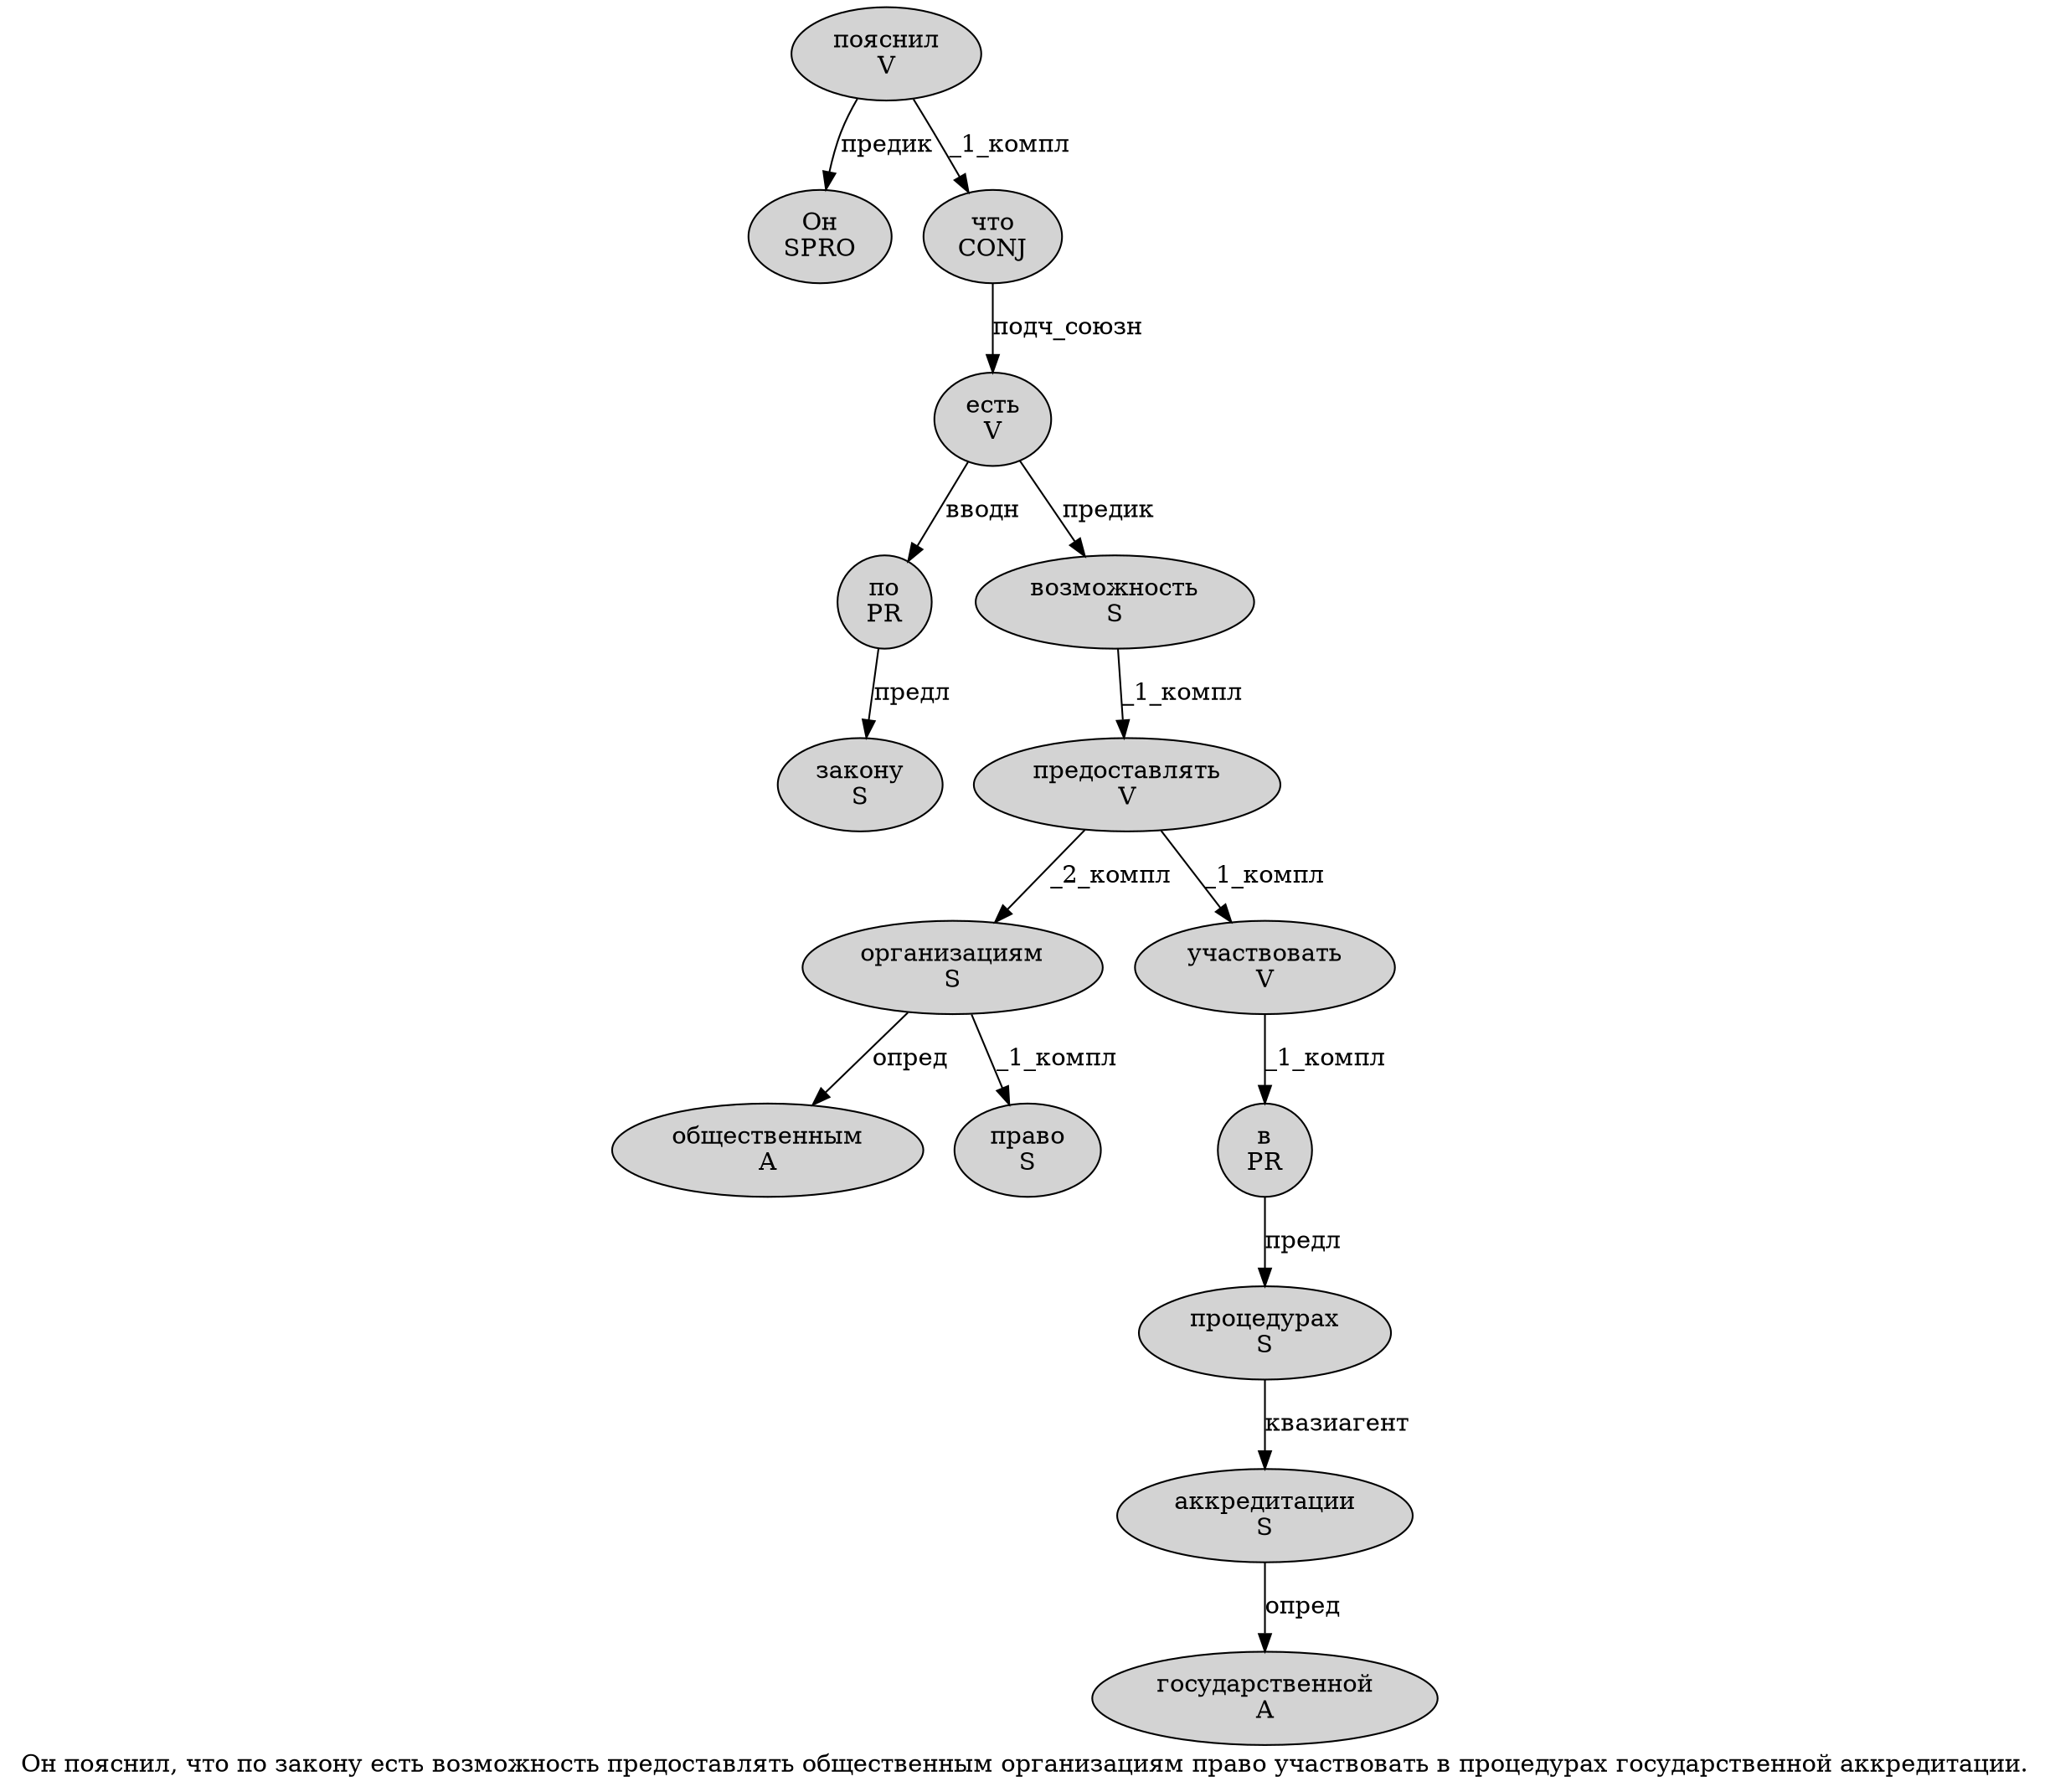 digraph SENTENCE_1523 {
	graph [label="Он пояснил, что по закону есть возможность предоставлять общественным организациям право участвовать в процедурах государственной аккредитации."]
	node [style=filled]
		0 [label="Он
SPRO" color="" fillcolor=lightgray penwidth=1 shape=ellipse]
		1 [label="пояснил
V" color="" fillcolor=lightgray penwidth=1 shape=ellipse]
		3 [label="что
CONJ" color="" fillcolor=lightgray penwidth=1 shape=ellipse]
		4 [label="по
PR" color="" fillcolor=lightgray penwidth=1 shape=ellipse]
		5 [label="закону
S" color="" fillcolor=lightgray penwidth=1 shape=ellipse]
		6 [label="есть
V" color="" fillcolor=lightgray penwidth=1 shape=ellipse]
		7 [label="возможность
S" color="" fillcolor=lightgray penwidth=1 shape=ellipse]
		8 [label="предоставлять
V" color="" fillcolor=lightgray penwidth=1 shape=ellipse]
		9 [label="общественным
A" color="" fillcolor=lightgray penwidth=1 shape=ellipse]
		10 [label="организациям
S" color="" fillcolor=lightgray penwidth=1 shape=ellipse]
		11 [label="право
S" color="" fillcolor=lightgray penwidth=1 shape=ellipse]
		12 [label="участвовать
V" color="" fillcolor=lightgray penwidth=1 shape=ellipse]
		13 [label="в
PR" color="" fillcolor=lightgray penwidth=1 shape=ellipse]
		14 [label="процедурах
S" color="" fillcolor=lightgray penwidth=1 shape=ellipse]
		15 [label="государственной
A" color="" fillcolor=lightgray penwidth=1 shape=ellipse]
		16 [label="аккредитации
S" color="" fillcolor=lightgray penwidth=1 shape=ellipse]
			4 -> 5 [label="предл"]
			10 -> 9 [label="опред"]
			10 -> 11 [label="_1_компл"]
			3 -> 6 [label="подч_союзн"]
			14 -> 16 [label="квазиагент"]
			8 -> 10 [label="_2_компл"]
			8 -> 12 [label="_1_компл"]
			6 -> 4 [label="вводн"]
			6 -> 7 [label="предик"]
			13 -> 14 [label="предл"]
			12 -> 13 [label="_1_компл"]
			7 -> 8 [label="_1_компл"]
			1 -> 0 [label="предик"]
			1 -> 3 [label="_1_компл"]
			16 -> 15 [label="опред"]
}